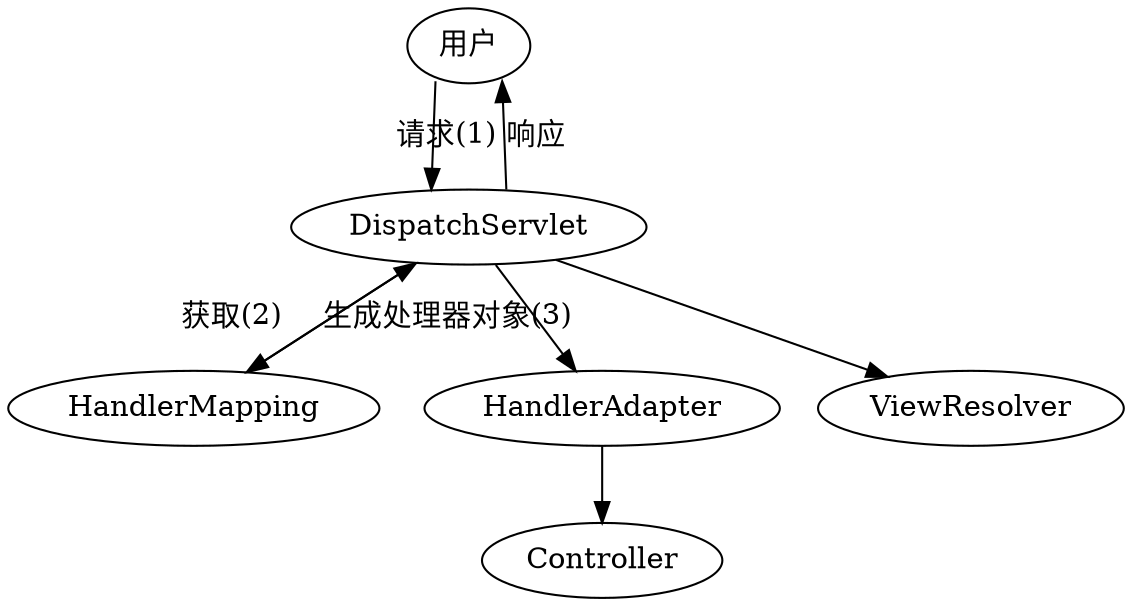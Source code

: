 digraph G {
    splines="FALSE";

    /* Entities */
    //request [label="request", shape="|square,rectangle,circle,ellipse,triangle,plaintext,point,diamond,pentagon,hexagon,septagon,octagon,egg,trapezium,parallelogram,house,doublecircle,doubleoctagon,tripleoctagon,invtriangle,invtrapezium,invhouse,Mdiamond,Msquare,Mcircle,none,note,tab,folder,box3d|", URL="http://en.wikipedia.org/wiki/John de Fries"]
    
    /* Relationships */
    "用户":sw -> "DispatchServlet":nw[label="请求(1)"]
    "DispatchServlet":ne -> "用户":se[label="响应"]
    "DispatchServlet" -> "HandlerMapping"[label="获取(2)"]
    "HandlerMapping" -> "DispatchServlet"[label="生成处理器对象(3)"]
    "DispatchServlet" -> "HandlerAdapter"
    "HandlerAdapter" -> "Controller"
    "DispatchServlet" -> "ViewResolver"
}